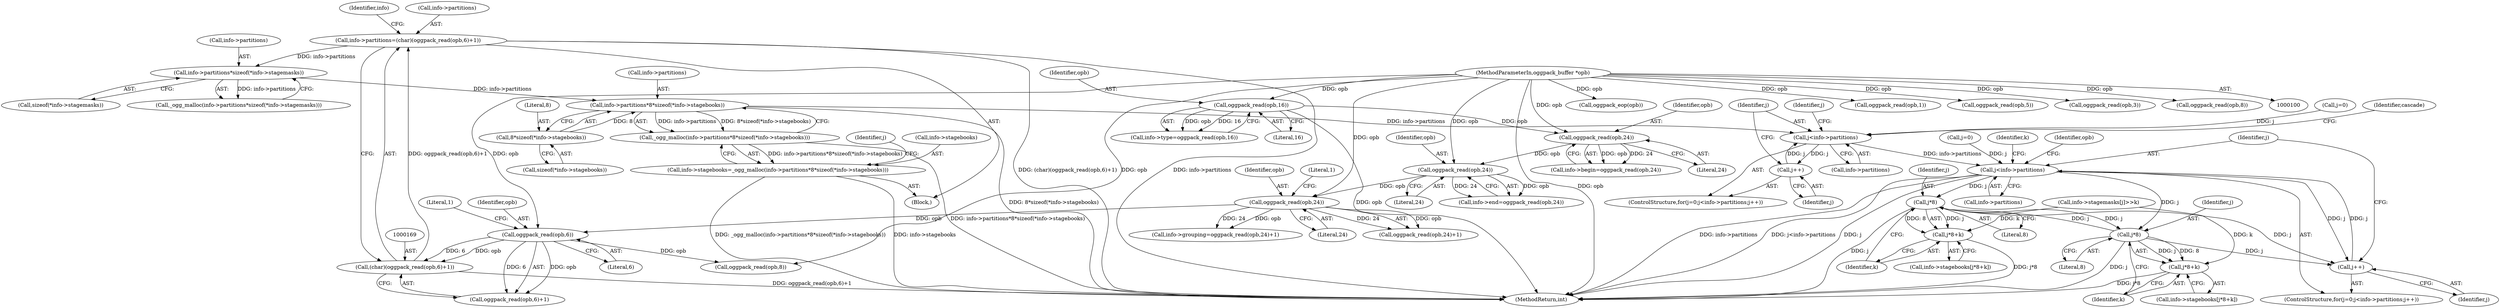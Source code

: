 digraph "0_Android_659030a2e80c38fb8da0a4eb68695349eec6778b_0@API" {
"1000212" [label="(Call,info->partitions*8*sizeof(*info->stagebooks))"];
"1000198" [label="(Call,info->partitions*sizeof(*info->stagemasks))"];
"1000164" [label="(Call,info->partitions=(char)(oggpack_read(opb,6)+1))"];
"1000168" [label="(Call,(char)(oggpack_read(opb,6)+1))"];
"1000171" [label="(Call,oggpack_read(opb,6))"];
"1000160" [label="(Call,oggpack_read(opb,24))"];
"1000152" [label="(Call,oggpack_read(opb,24))"];
"1000145" [label="(Call,oggpack_read(opb,24))"];
"1000125" [label="(Call,oggpack_read(opb,16))"];
"1000103" [label="(MethodParameterIn,oggpack_buffer *opb)"];
"1000216" [label="(Call,8*sizeof(*info->stagebooks))"];
"1000211" [label="(Call,_ogg_malloc(info->partitions*8*sizeof(*info->stagebooks)))"];
"1000207" [label="(Call,info->stagebooks=_ogg_malloc(info->partitions*8*sizeof(*info->stagebooks)))"];
"1000227" [label="(Call,j<info->partitions)"];
"1000232" [label="(Call,j++)"];
"1000263" [label="(Call,j<info->partitions)"];
"1000268" [label="(Call,j++)"];
"1000313" [label="(Call,j*8)"];
"1000312" [label="(Call,j*8+k)"];
"1000340" [label="(Call,j*8)"];
"1000339" [label="(Call,j*8+k)"];
"1000168" [label="(Call,(char)(oggpack_read(opb,6)+1))"];
"1000154" [label="(Literal,24)"];
"1000268" [label="(Call,j++)"];
"1000260" [label="(Call,j=0)"];
"1000148" [label="(Call,info->end=oggpack_read(opb,24))"];
"1000228" [label="(Identifier,j)"];
"1000269" [label="(Identifier,j)"];
"1000227" [label="(Call,j<info->partitions)"];
"1000217" [label="(Literal,8)"];
"1000315" [label="(Literal,8)"];
"1000316" [label="(Identifier,k)"];
"1000261" [label="(Identifier,j)"];
"1000340" [label="(Call,j*8)"];
"1000208" [label="(Call,info->stagebooks)"];
"1000163" [label="(Literal,1)"];
"1000229" [label="(Call,info->partitions)"];
"1000155" [label="(Call,info->grouping=oggpack_read(opb,24)+1)"];
"1000216" [label="(Call,8*sizeof(*info->stagebooks))"];
"1000342" [label="(Literal,8)"];
"1000211" [label="(Call,_ogg_malloc(info->partitions*8*sizeof(*info->stagebooks)))"];
"1000224" [label="(Call,j=0)"];
"1000346" [label="(Call,oggpack_eop(opb))"];
"1000174" [label="(Literal,1)"];
"1000218" [label="(Call,sizeof(*info->stagebooks))"];
"1000264" [label="(Identifier,j)"];
"1000170" [label="(Call,oggpack_read(opb,6)+1)"];
"1000171" [label="(Call,oggpack_read(opb,6))"];
"1000233" [label="(Identifier,j)"];
"1000152" [label="(Call,oggpack_read(opb,24))"];
"1000159" [label="(Call,oggpack_read(opb,24)+1)"];
"1000225" [label="(Identifier,j)"];
"1000237" [label="(Identifier,cascade)"];
"1000202" [label="(Call,sizeof(*info->stagemasks))"];
"1000259" [label="(ControlStructure,for(j=0;j<info->partitions;j++))"];
"1000162" [label="(Literal,24)"];
"1000145" [label="(Call,oggpack_read(opb,24))"];
"1000265" [label="(Call,info->partitions)"];
"1000213" [label="(Call,info->partitions)"];
"1000181" [label="(Call,oggpack_read(opb,8))"];
"1000161" [label="(Identifier,opb)"];
"1000313" [label="(Call,j*8)"];
"1000308" [label="(Call,info->stagebooks[j*8+k])"];
"1000125" [label="(Call,oggpack_read(opb,16))"];
"1000177" [label="(Identifier,info)"];
"1000104" [label="(Block,)"];
"1000153" [label="(Identifier,opb)"];
"1000242" [label="(Call,oggpack_read(opb,1))"];
"1000335" [label="(Call,info->stagebooks[j*8+k])"];
"1000160" [label="(Call,oggpack_read(opb,24))"];
"1000248" [label="(Call,oggpack_read(opb,5))"];
"1000164" [label="(Call,info->partitions=(char)(oggpack_read(opb,6)+1))"];
"1000356" [label="(MethodReturn,int)"];
"1000173" [label="(Literal,6)"];
"1000238" [label="(Call,oggpack_read(opb,3))"];
"1000127" [label="(Literal,16)"];
"1000212" [label="(Call,info->partitions*8*sizeof(*info->stagebooks))"];
"1000165" [label="(Call,info->partitions)"];
"1000207" [label="(Call,info->stagebooks=_ogg_malloc(info->partitions*8*sizeof(*info->stagebooks)))"];
"1000232" [label="(Call,j++)"];
"1000199" [label="(Call,info->partitions)"];
"1000146" [label="(Identifier,opb)"];
"1000341" [label="(Identifier,j)"];
"1000141" [label="(Call,info->begin=oggpack_read(opb,24))"];
"1000198" [label="(Call,info->partitions*sizeof(*info->stagemasks))"];
"1000121" [label="(Call,info->type=oggpack_read(opb,16))"];
"1000343" [label="(Identifier,k)"];
"1000273" [label="(Identifier,k)"];
"1000283" [label="(Call,info->stagemasks[j]>>k)"];
"1000312" [label="(Call,j*8+k)"];
"1000263" [label="(Call,j<info->partitions)"];
"1000347" [label="(Identifier,opb)"];
"1000103" [label="(MethodParameterIn,oggpack_buffer *opb)"];
"1000223" [label="(ControlStructure,for(j=0;j<info->partitions;j++))"];
"1000147" [label="(Literal,24)"];
"1000126" [label="(Identifier,opb)"];
"1000297" [label="(Call,oggpack_read(opb,8))"];
"1000314" [label="(Identifier,j)"];
"1000197" [label="(Call,_ogg_malloc(info->partitions*sizeof(*info->stagemasks)))"];
"1000172" [label="(Identifier,opb)"];
"1000339" [label="(Call,j*8+k)"];
"1000212" -> "1000211"  [label="AST: "];
"1000212" -> "1000216"  [label="CFG: "];
"1000213" -> "1000212"  [label="AST: "];
"1000216" -> "1000212"  [label="AST: "];
"1000211" -> "1000212"  [label="CFG: "];
"1000212" -> "1000356"  [label="DDG: 8*sizeof(*info->stagebooks)"];
"1000212" -> "1000211"  [label="DDG: info->partitions"];
"1000212" -> "1000211"  [label="DDG: 8*sizeof(*info->stagebooks)"];
"1000198" -> "1000212"  [label="DDG: info->partitions"];
"1000216" -> "1000212"  [label="DDG: 8"];
"1000212" -> "1000227"  [label="DDG: info->partitions"];
"1000198" -> "1000197"  [label="AST: "];
"1000198" -> "1000202"  [label="CFG: "];
"1000199" -> "1000198"  [label="AST: "];
"1000202" -> "1000198"  [label="AST: "];
"1000197" -> "1000198"  [label="CFG: "];
"1000198" -> "1000197"  [label="DDG: info->partitions"];
"1000164" -> "1000198"  [label="DDG: info->partitions"];
"1000164" -> "1000104"  [label="AST: "];
"1000164" -> "1000168"  [label="CFG: "];
"1000165" -> "1000164"  [label="AST: "];
"1000168" -> "1000164"  [label="AST: "];
"1000177" -> "1000164"  [label="CFG: "];
"1000164" -> "1000356"  [label="DDG: (char)(oggpack_read(opb,6)+1)"];
"1000164" -> "1000356"  [label="DDG: info->partitions"];
"1000168" -> "1000164"  [label="DDG: oggpack_read(opb,6)+1"];
"1000168" -> "1000170"  [label="CFG: "];
"1000169" -> "1000168"  [label="AST: "];
"1000170" -> "1000168"  [label="AST: "];
"1000168" -> "1000356"  [label="DDG: oggpack_read(opb,6)+1"];
"1000171" -> "1000168"  [label="DDG: opb"];
"1000171" -> "1000168"  [label="DDG: 6"];
"1000171" -> "1000170"  [label="AST: "];
"1000171" -> "1000173"  [label="CFG: "];
"1000172" -> "1000171"  [label="AST: "];
"1000173" -> "1000171"  [label="AST: "];
"1000174" -> "1000171"  [label="CFG: "];
"1000171" -> "1000170"  [label="DDG: opb"];
"1000171" -> "1000170"  [label="DDG: 6"];
"1000160" -> "1000171"  [label="DDG: opb"];
"1000103" -> "1000171"  [label="DDG: opb"];
"1000171" -> "1000181"  [label="DDG: opb"];
"1000160" -> "1000159"  [label="AST: "];
"1000160" -> "1000162"  [label="CFG: "];
"1000161" -> "1000160"  [label="AST: "];
"1000162" -> "1000160"  [label="AST: "];
"1000163" -> "1000160"  [label="CFG: "];
"1000160" -> "1000155"  [label="DDG: opb"];
"1000160" -> "1000155"  [label="DDG: 24"];
"1000160" -> "1000159"  [label="DDG: opb"];
"1000160" -> "1000159"  [label="DDG: 24"];
"1000152" -> "1000160"  [label="DDG: opb"];
"1000103" -> "1000160"  [label="DDG: opb"];
"1000152" -> "1000148"  [label="AST: "];
"1000152" -> "1000154"  [label="CFG: "];
"1000153" -> "1000152"  [label="AST: "];
"1000154" -> "1000152"  [label="AST: "];
"1000148" -> "1000152"  [label="CFG: "];
"1000152" -> "1000148"  [label="DDG: opb"];
"1000152" -> "1000148"  [label="DDG: 24"];
"1000145" -> "1000152"  [label="DDG: opb"];
"1000103" -> "1000152"  [label="DDG: opb"];
"1000145" -> "1000141"  [label="AST: "];
"1000145" -> "1000147"  [label="CFG: "];
"1000146" -> "1000145"  [label="AST: "];
"1000147" -> "1000145"  [label="AST: "];
"1000141" -> "1000145"  [label="CFG: "];
"1000145" -> "1000141"  [label="DDG: opb"];
"1000145" -> "1000141"  [label="DDG: 24"];
"1000125" -> "1000145"  [label="DDG: opb"];
"1000103" -> "1000145"  [label="DDG: opb"];
"1000125" -> "1000121"  [label="AST: "];
"1000125" -> "1000127"  [label="CFG: "];
"1000126" -> "1000125"  [label="AST: "];
"1000127" -> "1000125"  [label="AST: "];
"1000121" -> "1000125"  [label="CFG: "];
"1000125" -> "1000356"  [label="DDG: opb"];
"1000125" -> "1000121"  [label="DDG: opb"];
"1000125" -> "1000121"  [label="DDG: 16"];
"1000103" -> "1000125"  [label="DDG: opb"];
"1000103" -> "1000100"  [label="AST: "];
"1000103" -> "1000356"  [label="DDG: opb"];
"1000103" -> "1000181"  [label="DDG: opb"];
"1000103" -> "1000238"  [label="DDG: opb"];
"1000103" -> "1000242"  [label="DDG: opb"];
"1000103" -> "1000248"  [label="DDG: opb"];
"1000103" -> "1000297"  [label="DDG: opb"];
"1000103" -> "1000346"  [label="DDG: opb"];
"1000216" -> "1000218"  [label="CFG: "];
"1000217" -> "1000216"  [label="AST: "];
"1000218" -> "1000216"  [label="AST: "];
"1000211" -> "1000207"  [label="AST: "];
"1000207" -> "1000211"  [label="CFG: "];
"1000211" -> "1000356"  [label="DDG: info->partitions*8*sizeof(*info->stagebooks)"];
"1000211" -> "1000207"  [label="DDG: info->partitions*8*sizeof(*info->stagebooks)"];
"1000207" -> "1000104"  [label="AST: "];
"1000208" -> "1000207"  [label="AST: "];
"1000225" -> "1000207"  [label="CFG: "];
"1000207" -> "1000356"  [label="DDG: info->stagebooks"];
"1000207" -> "1000356"  [label="DDG: _ogg_malloc(info->partitions*8*sizeof(*info->stagebooks))"];
"1000227" -> "1000223"  [label="AST: "];
"1000227" -> "1000229"  [label="CFG: "];
"1000228" -> "1000227"  [label="AST: "];
"1000229" -> "1000227"  [label="AST: "];
"1000237" -> "1000227"  [label="CFG: "];
"1000261" -> "1000227"  [label="CFG: "];
"1000224" -> "1000227"  [label="DDG: j"];
"1000232" -> "1000227"  [label="DDG: j"];
"1000227" -> "1000232"  [label="DDG: j"];
"1000227" -> "1000263"  [label="DDG: info->partitions"];
"1000232" -> "1000223"  [label="AST: "];
"1000232" -> "1000233"  [label="CFG: "];
"1000233" -> "1000232"  [label="AST: "];
"1000228" -> "1000232"  [label="CFG: "];
"1000263" -> "1000259"  [label="AST: "];
"1000263" -> "1000265"  [label="CFG: "];
"1000264" -> "1000263"  [label="AST: "];
"1000265" -> "1000263"  [label="AST: "];
"1000273" -> "1000263"  [label="CFG: "];
"1000347" -> "1000263"  [label="CFG: "];
"1000263" -> "1000356"  [label="DDG: info->partitions"];
"1000263" -> "1000356"  [label="DDG: j<info->partitions"];
"1000263" -> "1000356"  [label="DDG: j"];
"1000268" -> "1000263"  [label="DDG: j"];
"1000260" -> "1000263"  [label="DDG: j"];
"1000263" -> "1000268"  [label="DDG: j"];
"1000263" -> "1000313"  [label="DDG: j"];
"1000263" -> "1000340"  [label="DDG: j"];
"1000268" -> "1000259"  [label="AST: "];
"1000268" -> "1000269"  [label="CFG: "];
"1000269" -> "1000268"  [label="AST: "];
"1000264" -> "1000268"  [label="CFG: "];
"1000313" -> "1000268"  [label="DDG: j"];
"1000340" -> "1000268"  [label="DDG: j"];
"1000313" -> "1000312"  [label="AST: "];
"1000313" -> "1000315"  [label="CFG: "];
"1000314" -> "1000313"  [label="AST: "];
"1000315" -> "1000313"  [label="AST: "];
"1000316" -> "1000313"  [label="CFG: "];
"1000313" -> "1000356"  [label="DDG: j"];
"1000313" -> "1000312"  [label="DDG: j"];
"1000313" -> "1000312"  [label="DDG: 8"];
"1000340" -> "1000313"  [label="DDG: j"];
"1000313" -> "1000340"  [label="DDG: j"];
"1000312" -> "1000308"  [label="AST: "];
"1000312" -> "1000316"  [label="CFG: "];
"1000316" -> "1000312"  [label="AST: "];
"1000308" -> "1000312"  [label="CFG: "];
"1000312" -> "1000356"  [label="DDG: j*8"];
"1000283" -> "1000312"  [label="DDG: k"];
"1000340" -> "1000339"  [label="AST: "];
"1000340" -> "1000342"  [label="CFG: "];
"1000341" -> "1000340"  [label="AST: "];
"1000342" -> "1000340"  [label="AST: "];
"1000343" -> "1000340"  [label="CFG: "];
"1000340" -> "1000356"  [label="DDG: j"];
"1000340" -> "1000339"  [label="DDG: j"];
"1000340" -> "1000339"  [label="DDG: 8"];
"1000339" -> "1000335"  [label="AST: "];
"1000339" -> "1000343"  [label="CFG: "];
"1000343" -> "1000339"  [label="AST: "];
"1000335" -> "1000339"  [label="CFG: "];
"1000339" -> "1000356"  [label="DDG: j*8"];
"1000283" -> "1000339"  [label="DDG: k"];
}
